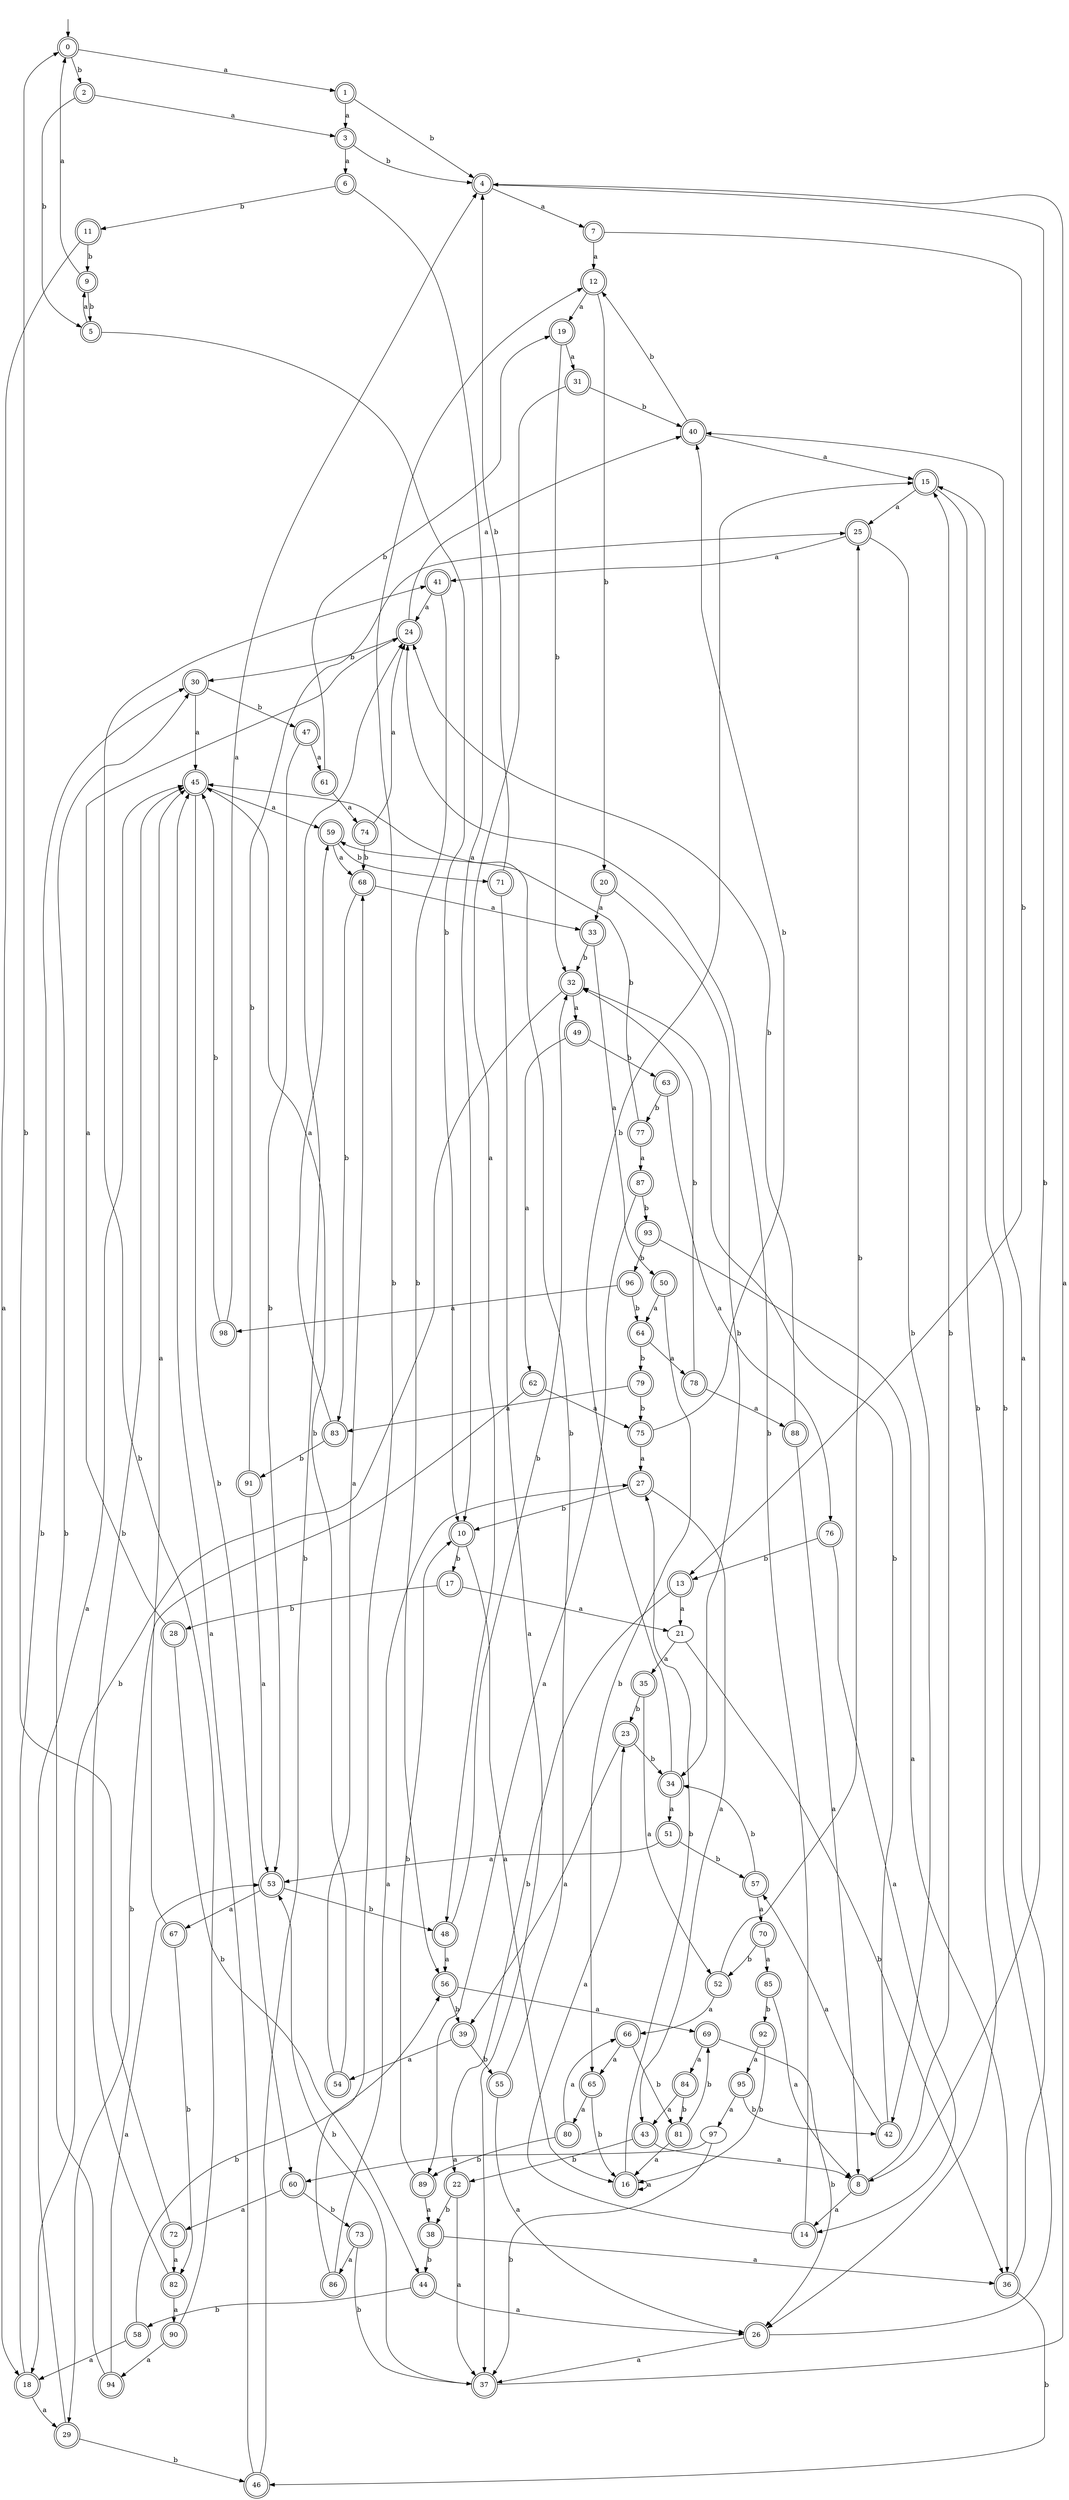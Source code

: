 digraph RandomDFA {
  __start0 [label="", shape=none];
  __start0 -> 0 [label=""];
  0 [shape=circle] [shape=doublecircle]
  0 -> 1 [label="a"]
  0 -> 2 [label="b"]
  1 [shape=doublecircle]
  1 -> 3 [label="a"]
  1 -> 4 [label="b"]
  2 [shape=doublecircle]
  2 -> 3 [label="a"]
  2 -> 5 [label="b"]
  3 [shape=doublecircle]
  3 -> 6 [label="a"]
  3 -> 4 [label="b"]
  4 [shape=doublecircle]
  4 -> 7 [label="a"]
  4 -> 8 [label="b"]
  5 [shape=doublecircle]
  5 -> 9 [label="a"]
  5 -> 10 [label="b"]
  6 [shape=doublecircle]
  6 -> 10 [label="a"]
  6 -> 11 [label="b"]
  7 [shape=doublecircle]
  7 -> 12 [label="a"]
  7 -> 13 [label="b"]
  8 [shape=doublecircle]
  8 -> 14 [label="a"]
  8 -> 15 [label="b"]
  9 [shape=doublecircle]
  9 -> 0 [label="a"]
  9 -> 5 [label="b"]
  10 [shape=doublecircle]
  10 -> 16 [label="a"]
  10 -> 17 [label="b"]
  11 [shape=doublecircle]
  11 -> 18 [label="a"]
  11 -> 9 [label="b"]
  12 [shape=doublecircle]
  12 -> 19 [label="a"]
  12 -> 20 [label="b"]
  13 [shape=doublecircle]
  13 -> 21 [label="a"]
  13 -> 22 [label="b"]
  14 [shape=doublecircle]
  14 -> 23 [label="a"]
  14 -> 24 [label="b"]
  15 [shape=doublecircle]
  15 -> 25 [label="a"]
  15 -> 26 [label="b"]
  16 [shape=doublecircle]
  16 -> 16 [label="a"]
  16 -> 27 [label="b"]
  17 [shape=doublecircle]
  17 -> 21 [label="a"]
  17 -> 28 [label="b"]
  18 [shape=doublecircle]
  18 -> 29 [label="a"]
  18 -> 30 [label="b"]
  19 [shape=doublecircle]
  19 -> 31 [label="a"]
  19 -> 32 [label="b"]
  20 [shape=doublecircle]
  20 -> 33 [label="a"]
  20 -> 34 [label="b"]
  21
  21 -> 35 [label="a"]
  21 -> 36 [label="b"]
  22 [shape=doublecircle]
  22 -> 37 [label="a"]
  22 -> 38 [label="b"]
  23 [shape=doublecircle]
  23 -> 39 [label="a"]
  23 -> 34 [label="b"]
  24 [shape=doublecircle]
  24 -> 40 [label="a"]
  24 -> 30 [label="b"]
  25 [shape=doublecircle]
  25 -> 41 [label="a"]
  25 -> 42 [label="b"]
  26 [shape=doublecircle]
  26 -> 37 [label="a"]
  26 -> 15 [label="b"]
  27 [shape=doublecircle]
  27 -> 43 [label="a"]
  27 -> 10 [label="b"]
  28 [shape=doublecircle]
  28 -> 24 [label="a"]
  28 -> 44 [label="b"]
  29 [shape=doublecircle]
  29 -> 45 [label="a"]
  29 -> 46 [label="b"]
  30 [shape=doublecircle]
  30 -> 45 [label="a"]
  30 -> 47 [label="b"]
  31 [shape=doublecircle]
  31 -> 48 [label="a"]
  31 -> 40 [label="b"]
  32 [shape=doublecircle]
  32 -> 49 [label="a"]
  32 -> 18 [label="b"]
  33 [shape=doublecircle]
  33 -> 50 [label="a"]
  33 -> 32 [label="b"]
  34 [shape=doublecircle]
  34 -> 51 [label="a"]
  34 -> 15 [label="b"]
  35 [shape=doublecircle]
  35 -> 52 [label="a"]
  35 -> 23 [label="b"]
  36 [shape=doublecircle]
  36 -> 40 [label="a"]
  36 -> 46 [label="b"]
  37 [shape=doublecircle]
  37 -> 4 [label="a"]
  37 -> 53 [label="b"]
  38 [shape=doublecircle]
  38 -> 36 [label="a"]
  38 -> 44 [label="b"]
  39 [shape=doublecircle]
  39 -> 54 [label="a"]
  39 -> 55 [label="b"]
  40 [shape=doublecircle]
  40 -> 15 [label="a"]
  40 -> 12 [label="b"]
  41 [shape=doublecircle]
  41 -> 24 [label="a"]
  41 -> 56 [label="b"]
  42 [shape=doublecircle]
  42 -> 57 [label="a"]
  42 -> 32 [label="b"]
  43 [shape=doublecircle]
  43 -> 8 [label="a"]
  43 -> 22 [label="b"]
  44 [shape=doublecircle]
  44 -> 26 [label="a"]
  44 -> 58 [label="b"]
  45 [shape=doublecircle]
  45 -> 59 [label="a"]
  45 -> 60 [label="b"]
  46 [shape=doublecircle]
  46 -> 45 [label="a"]
  46 -> 24 [label="b"]
  47 [shape=doublecircle]
  47 -> 61 [label="a"]
  47 -> 53 [label="b"]
  48 [shape=doublecircle]
  48 -> 56 [label="a"]
  48 -> 32 [label="b"]
  49 [shape=doublecircle]
  49 -> 62 [label="a"]
  49 -> 63 [label="b"]
  50 [shape=doublecircle]
  50 -> 64 [label="a"]
  50 -> 65 [label="b"]
  51 [shape=doublecircle]
  51 -> 53 [label="a"]
  51 -> 57 [label="b"]
  52 [shape=doublecircle]
  52 -> 66 [label="a"]
  52 -> 25 [label="b"]
  53 [shape=doublecircle]
  53 -> 67 [label="a"]
  53 -> 48 [label="b"]
  54 [shape=doublecircle]
  54 -> 68 [label="a"]
  54 -> 45 [label="b"]
  55 [shape=doublecircle]
  55 -> 26 [label="a"]
  55 -> 45 [label="b"]
  56 [shape=doublecircle]
  56 -> 69 [label="a"]
  56 -> 39 [label="b"]
  57 [shape=doublecircle]
  57 -> 70 [label="a"]
  57 -> 34 [label="b"]
  58 [shape=doublecircle]
  58 -> 18 [label="a"]
  58 -> 56 [label="b"]
  59 [shape=doublecircle]
  59 -> 68 [label="a"]
  59 -> 71 [label="b"]
  60 [shape=doublecircle]
  60 -> 72 [label="a"]
  60 -> 73 [label="b"]
  61 [shape=doublecircle]
  61 -> 74 [label="a"]
  61 -> 19 [label="b"]
  62 [shape=doublecircle]
  62 -> 75 [label="a"]
  62 -> 29 [label="b"]
  63 [shape=doublecircle]
  63 -> 76 [label="a"]
  63 -> 77 [label="b"]
  64 [shape=doublecircle]
  64 -> 78 [label="a"]
  64 -> 79 [label="b"]
  65 [shape=doublecircle]
  65 -> 80 [label="a"]
  65 -> 16 [label="b"]
  66 [shape=doublecircle]
  66 -> 65 [label="a"]
  66 -> 81 [label="b"]
  67 [shape=doublecircle]
  67 -> 45 [label="a"]
  67 -> 82 [label="b"]
  68 [shape=doublecircle]
  68 -> 33 [label="a"]
  68 -> 83 [label="b"]
  69 [shape=doublecircle]
  69 -> 84 [label="a"]
  69 -> 26 [label="b"]
  70 [shape=doublecircle]
  70 -> 85 [label="a"]
  70 -> 52 [label="b"]
  71 [shape=doublecircle]
  71 -> 37 [label="a"]
  71 -> 4 [label="b"]
  72 [shape=doublecircle]
  72 -> 82 [label="a"]
  72 -> 0 [label="b"]
  73 [shape=doublecircle]
  73 -> 86 [label="a"]
  73 -> 37 [label="b"]
  74 [shape=doublecircle]
  74 -> 24 [label="a"]
  74 -> 68 [label="b"]
  75 [shape=doublecircle]
  75 -> 27 [label="a"]
  75 -> 40 [label="b"]
  76 [shape=doublecircle]
  76 -> 14 [label="a"]
  76 -> 13 [label="b"]
  77 [shape=doublecircle]
  77 -> 87 [label="a"]
  77 -> 59 [label="b"]
  78 [shape=doublecircle]
  78 -> 88 [label="a"]
  78 -> 32 [label="b"]
  79 [shape=doublecircle]
  79 -> 83 [label="a"]
  79 -> 75 [label="b"]
  80 [shape=doublecircle]
  80 -> 66 [label="a"]
  80 -> 89 [label="b"]
  81 [shape=doublecircle]
  81 -> 16 [label="a"]
  81 -> 69 [label="b"]
  82 [shape=doublecircle]
  82 -> 90 [label="a"]
  82 -> 45 [label="b"]
  83 [shape=doublecircle]
  83 -> 59 [label="a"]
  83 -> 91 [label="b"]
  84 [shape=doublecircle]
  84 -> 43 [label="a"]
  84 -> 81 [label="b"]
  85 [shape=doublecircle]
  85 -> 8 [label="a"]
  85 -> 92 [label="b"]
  86 [shape=doublecircle]
  86 -> 27 [label="a"]
  86 -> 12 [label="b"]
  87 [shape=doublecircle]
  87 -> 89 [label="a"]
  87 -> 93 [label="b"]
  88 [shape=doublecircle]
  88 -> 8 [label="a"]
  88 -> 24 [label="b"]
  89 [shape=doublecircle]
  89 -> 38 [label="a"]
  89 -> 10 [label="b"]
  90 [shape=doublecircle]
  90 -> 94 [label="a"]
  90 -> 41 [label="b"]
  91 [shape=doublecircle]
  91 -> 53 [label="a"]
  91 -> 25 [label="b"]
  92 [shape=doublecircle]
  92 -> 95 [label="a"]
  92 -> 16 [label="b"]
  93 [shape=doublecircle]
  93 -> 36 [label="a"]
  93 -> 96 [label="b"]
  94 [shape=doublecircle]
  94 -> 53 [label="a"]
  94 -> 30 [label="b"]
  95 [shape=doublecircle]
  95 -> 97 [label="a"]
  95 -> 42 [label="b"]
  96 [shape=doublecircle]
  96 -> 98 [label="a"]
  96 -> 64 [label="b"]
  97
  97 -> 60 [label="a"]
  97 -> 37 [label="b"]
  98 [shape=doublecircle]
  98 -> 4 [label="a"]
  98 -> 45 [label="b"]
}
